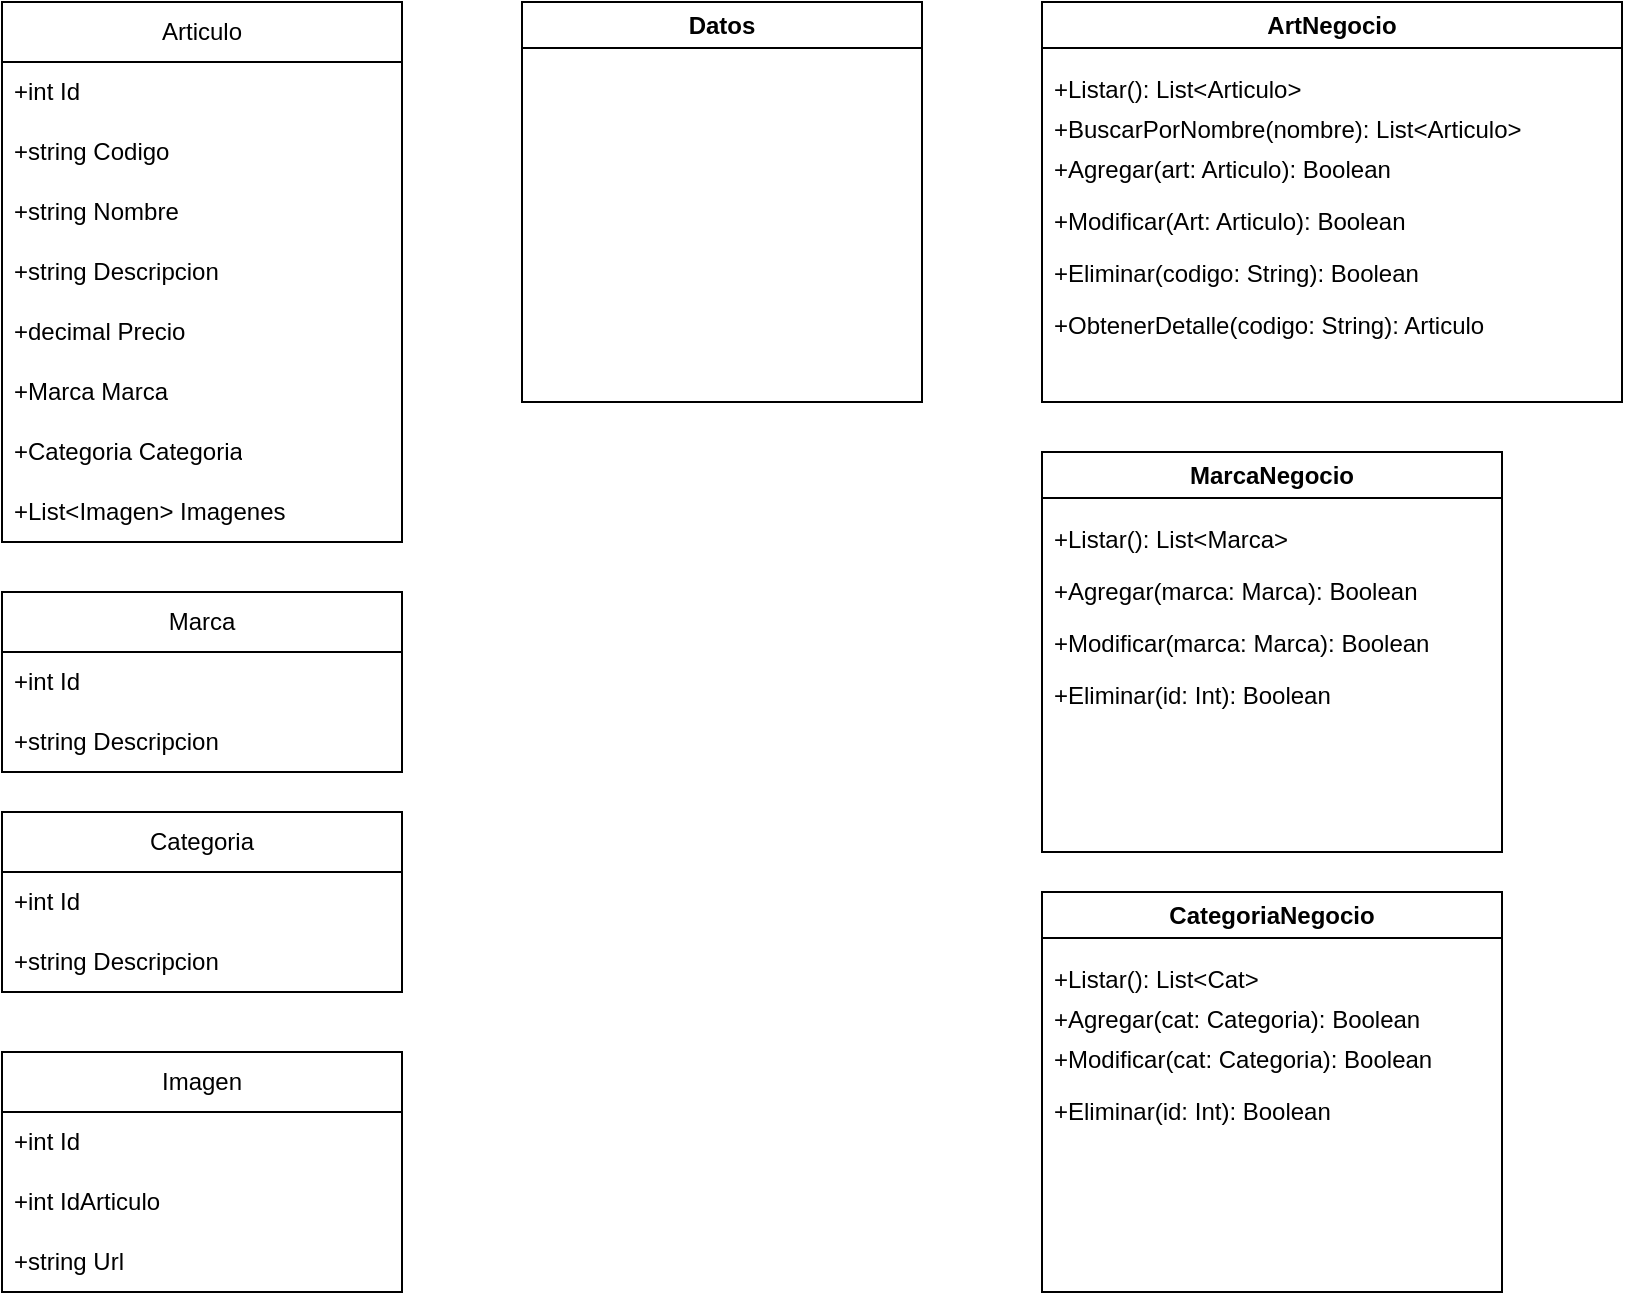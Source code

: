 <mxfile version="28.1.2">
  <diagram name="Página-1" id="BGkGHzvDg_2MjmolZNqD">
    <mxGraphModel dx="1613" dy="965" grid="1" gridSize="10" guides="1" tooltips="1" connect="1" arrows="1" fold="1" page="1" pageScale="1" pageWidth="827" pageHeight="1169" math="0" shadow="0">
      <root>
        <mxCell id="0" />
        <mxCell id="1" parent="0" />
        <mxCell id="TZISZAxJvmy8W-8-Q62e-5" value="Datos" style="swimlane;whiteSpace=wrap;html=1;" vertex="1" parent="1">
          <mxGeometry x="630" y="595" width="200" height="200" as="geometry" />
        </mxCell>
        <mxCell id="TZISZAxJvmy8W-8-Q62e-6" value="ArtNegocio" style="swimlane;whiteSpace=wrap;html=1;startSize=23;" vertex="1" parent="1">
          <mxGeometry x="890" y="595" width="290" height="200" as="geometry" />
        </mxCell>
        <mxCell id="TZISZAxJvmy8W-8-Q62e-7" value="+Listar(): List&amp;lt;Articulo&amp;gt;" style="text;strokeColor=none;fillColor=none;align=left;verticalAlign=top;spacingLeft=4;spacingRight=4;overflow=hidden;rotatable=0;points=[[0,0.5],[1,0.5]];portConstraint=eastwest;whiteSpace=wrap;html=1;" vertex="1" parent="TZISZAxJvmy8W-8-Q62e-6">
          <mxGeometry y="30" width="160" height="26" as="geometry" />
        </mxCell>
        <mxCell id="TZISZAxJvmy8W-8-Q62e-8" value="+BuscarPorNombre(nombre): List&amp;lt;Articulo&amp;gt;" style="text;strokeColor=none;fillColor=none;align=left;verticalAlign=top;spacingLeft=4;spacingRight=4;overflow=hidden;rotatable=0;points=[[0,0.5],[1,0.5]];portConstraint=eastwest;whiteSpace=wrap;html=1;" vertex="1" parent="TZISZAxJvmy8W-8-Q62e-6">
          <mxGeometry y="50" width="290" height="26" as="geometry" />
        </mxCell>
        <mxCell id="TZISZAxJvmy8W-8-Q62e-9" value="+Agregar(art: Articulo): Boolean" style="text;strokeColor=none;fillColor=none;align=left;verticalAlign=top;spacingLeft=4;spacingRight=4;overflow=hidden;rotatable=0;points=[[0,0.5],[1,0.5]];portConstraint=eastwest;whiteSpace=wrap;html=1;" vertex="1" parent="TZISZAxJvmy8W-8-Q62e-6">
          <mxGeometry y="70" width="210" height="26" as="geometry" />
        </mxCell>
        <mxCell id="TZISZAxJvmy8W-8-Q62e-10" value="+Modificar(Art: Articulo): Boolean" style="text;strokeColor=none;fillColor=none;align=left;verticalAlign=top;spacingLeft=4;spacingRight=4;overflow=hidden;rotatable=0;points=[[0,0.5],[1,0.5]];portConstraint=eastwest;whiteSpace=wrap;html=1;" vertex="1" parent="TZISZAxJvmy8W-8-Q62e-6">
          <mxGeometry y="96" width="190" height="26" as="geometry" />
        </mxCell>
        <mxCell id="TZISZAxJvmy8W-8-Q62e-11" value="+Eliminar(codigo: String): Boolean" style="text;strokeColor=none;fillColor=none;align=left;verticalAlign=top;spacingLeft=4;spacingRight=4;overflow=hidden;rotatable=0;points=[[0,0.5],[1,0.5]];portConstraint=eastwest;whiteSpace=wrap;html=1;" vertex="1" parent="TZISZAxJvmy8W-8-Q62e-6">
          <mxGeometry y="122" width="220" height="26" as="geometry" />
        </mxCell>
        <mxCell id="TZISZAxJvmy8W-8-Q62e-12" value="+ObtenerDetalle(codigo: String): Articulo" style="text;strokeColor=none;fillColor=none;align=left;verticalAlign=top;spacingLeft=4;spacingRight=4;overflow=hidden;rotatable=0;points=[[0,0.5],[1,0.5]];portConstraint=eastwest;whiteSpace=wrap;html=1;" vertex="1" parent="TZISZAxJvmy8W-8-Q62e-6">
          <mxGeometry y="148" width="280" height="26" as="geometry" />
        </mxCell>
        <mxCell id="TZISZAxJvmy8W-8-Q62e-13" value="CategoriaNegocio" style="swimlane;whiteSpace=wrap;html=1;" vertex="1" parent="1">
          <mxGeometry x="890" y="1040" width="230" height="200" as="geometry" />
        </mxCell>
        <mxCell id="TZISZAxJvmy8W-8-Q62e-14" value="+Listar(): List&amp;lt;Cat&amp;gt;" style="text;strokeColor=none;fillColor=none;align=left;verticalAlign=top;spacingLeft=4;spacingRight=4;overflow=hidden;rotatable=0;points=[[0,0.5],[1,0.5]];portConstraint=eastwest;whiteSpace=wrap;html=1;" vertex="1" parent="TZISZAxJvmy8W-8-Q62e-13">
          <mxGeometry y="30" width="160" height="26" as="geometry" />
        </mxCell>
        <mxCell id="TZISZAxJvmy8W-8-Q62e-15" value="+Agregar(cat: Categoria): Boolean" style="text;strokeColor=none;fillColor=none;align=left;verticalAlign=top;spacingLeft=4;spacingRight=4;overflow=hidden;rotatable=0;points=[[0,0.5],[1,0.5]];portConstraint=eastwest;whiteSpace=wrap;html=1;" vertex="1" parent="TZISZAxJvmy8W-8-Q62e-13">
          <mxGeometry y="50" width="220" height="26" as="geometry" />
        </mxCell>
        <mxCell id="TZISZAxJvmy8W-8-Q62e-16" value="+Modificar(cat: Categoria): Boolean" style="text;strokeColor=none;fillColor=none;align=left;verticalAlign=top;spacingLeft=4;spacingRight=4;overflow=hidden;rotatable=0;points=[[0,0.5],[1,0.5]];portConstraint=eastwest;whiteSpace=wrap;html=1;" vertex="1" parent="TZISZAxJvmy8W-8-Q62e-13">
          <mxGeometry y="70" width="230" height="26" as="geometry" />
        </mxCell>
        <mxCell id="TZISZAxJvmy8W-8-Q62e-17" value="+Eliminar(id: Int): Boolean" style="text;strokeColor=none;fillColor=none;align=left;verticalAlign=top;spacingLeft=4;spacingRight=4;overflow=hidden;rotatable=0;points=[[0,0.5],[1,0.5]];portConstraint=eastwest;whiteSpace=wrap;html=1;" vertex="1" parent="TZISZAxJvmy8W-8-Q62e-13">
          <mxGeometry y="96" width="160" height="26" as="geometry" />
        </mxCell>
        <mxCell id="TZISZAxJvmy8W-8-Q62e-18" value="MarcaNegocio" style="swimlane;whiteSpace=wrap;html=1;" vertex="1" parent="1">
          <mxGeometry x="890" y="820" width="230" height="200" as="geometry" />
        </mxCell>
        <mxCell id="TZISZAxJvmy8W-8-Q62e-19" value="+Listar(): List&amp;lt;Marca&amp;gt;" style="text;strokeColor=none;fillColor=none;align=left;verticalAlign=top;spacingLeft=4;spacingRight=4;overflow=hidden;rotatable=0;points=[[0,0.5],[1,0.5]];portConstraint=eastwest;whiteSpace=wrap;html=1;" vertex="1" parent="TZISZAxJvmy8W-8-Q62e-18">
          <mxGeometry y="30" width="160" height="26" as="geometry" />
        </mxCell>
        <mxCell id="TZISZAxJvmy8W-8-Q62e-20" value="+Agregar(marca: Marca): Boolean" style="text;strokeColor=none;fillColor=none;align=left;verticalAlign=top;spacingLeft=4;spacingRight=4;overflow=hidden;rotatable=0;points=[[0,0.5],[1,0.5]];portConstraint=eastwest;whiteSpace=wrap;html=1;" vertex="1" parent="TZISZAxJvmy8W-8-Q62e-18">
          <mxGeometry y="56" width="220" height="26" as="geometry" />
        </mxCell>
        <mxCell id="TZISZAxJvmy8W-8-Q62e-21" value="+Modificar(marca: Marca): Boolean" style="text;strokeColor=none;fillColor=none;align=left;verticalAlign=top;spacingLeft=4;spacingRight=4;overflow=hidden;rotatable=0;points=[[0,0.5],[1,0.5]];portConstraint=eastwest;whiteSpace=wrap;html=1;" vertex="1" parent="TZISZAxJvmy8W-8-Q62e-18">
          <mxGeometry y="82" width="230" height="26" as="geometry" />
        </mxCell>
        <mxCell id="TZISZAxJvmy8W-8-Q62e-22" value="+Eliminar(id: Int): Boolean" style="text;strokeColor=none;fillColor=none;align=left;verticalAlign=top;spacingLeft=4;spacingRight=4;overflow=hidden;rotatable=0;points=[[0,0.5],[1,0.5]];portConstraint=eastwest;whiteSpace=wrap;html=1;" vertex="1" parent="TZISZAxJvmy8W-8-Q62e-18">
          <mxGeometry y="108" width="160" height="26" as="geometry" />
        </mxCell>
        <mxCell id="TZISZAxJvmy8W-8-Q62e-23" value="Articulo" style="swimlane;fontStyle=0;childLayout=stackLayout;horizontal=1;startSize=30;horizontalStack=0;resizeParent=1;resizeParentMax=0;resizeLast=0;collapsible=1;marginBottom=0;whiteSpace=wrap;html=1;" vertex="1" parent="1">
          <mxGeometry x="370" y="595" width="200" height="270" as="geometry" />
        </mxCell>
        <mxCell id="TZISZAxJvmy8W-8-Q62e-24" value="+int Id" style="text;strokeColor=none;fillColor=none;align=left;verticalAlign=middle;spacingLeft=4;spacingRight=4;overflow=hidden;points=[[0,0.5],[1,0.5]];portConstraint=eastwest;rotatable=0;whiteSpace=wrap;html=1;" vertex="1" parent="TZISZAxJvmy8W-8-Q62e-23">
          <mxGeometry y="30" width="200" height="30" as="geometry" />
        </mxCell>
        <mxCell id="TZISZAxJvmy8W-8-Q62e-25" value="+string Codigo" style="text;strokeColor=none;fillColor=none;align=left;verticalAlign=middle;spacingLeft=4;spacingRight=4;overflow=hidden;points=[[0,0.5],[1,0.5]];portConstraint=eastwest;rotatable=0;whiteSpace=wrap;html=1;" vertex="1" parent="TZISZAxJvmy8W-8-Q62e-23">
          <mxGeometry y="60" width="200" height="30" as="geometry" />
        </mxCell>
        <mxCell id="TZISZAxJvmy8W-8-Q62e-26" value="+string Nombre" style="text;strokeColor=none;fillColor=none;align=left;verticalAlign=middle;spacingLeft=4;spacingRight=4;overflow=hidden;points=[[0,0.5],[1,0.5]];portConstraint=eastwest;rotatable=0;whiteSpace=wrap;html=1;" vertex="1" parent="TZISZAxJvmy8W-8-Q62e-23">
          <mxGeometry y="90" width="200" height="30" as="geometry" />
        </mxCell>
        <mxCell id="TZISZAxJvmy8W-8-Q62e-27" value="+string Descripcion" style="text;strokeColor=none;fillColor=none;align=left;verticalAlign=middle;spacingLeft=4;spacingRight=4;overflow=hidden;points=[[0,0.5],[1,0.5]];portConstraint=eastwest;rotatable=0;whiteSpace=wrap;html=1;" vertex="1" parent="TZISZAxJvmy8W-8-Q62e-23">
          <mxGeometry y="120" width="200" height="30" as="geometry" />
        </mxCell>
        <mxCell id="TZISZAxJvmy8W-8-Q62e-28" value="+decimal Precio" style="text;strokeColor=none;fillColor=none;align=left;verticalAlign=middle;spacingLeft=4;spacingRight=4;overflow=hidden;points=[[0,0.5],[1,0.5]];portConstraint=eastwest;rotatable=0;whiteSpace=wrap;html=1;" vertex="1" parent="TZISZAxJvmy8W-8-Q62e-23">
          <mxGeometry y="150" width="200" height="30" as="geometry" />
        </mxCell>
        <mxCell id="TZISZAxJvmy8W-8-Q62e-29" value="+Marca Marca" style="text;strokeColor=none;fillColor=none;align=left;verticalAlign=middle;spacingLeft=4;spacingRight=4;overflow=hidden;points=[[0,0.5],[1,0.5]];portConstraint=eastwest;rotatable=0;whiteSpace=wrap;html=1;" vertex="1" parent="TZISZAxJvmy8W-8-Q62e-23">
          <mxGeometry y="180" width="200" height="30" as="geometry" />
        </mxCell>
        <mxCell id="TZISZAxJvmy8W-8-Q62e-30" value="+Categoria Categoria" style="text;strokeColor=none;fillColor=none;align=left;verticalAlign=middle;spacingLeft=4;spacingRight=4;overflow=hidden;points=[[0,0.5],[1,0.5]];portConstraint=eastwest;rotatable=0;whiteSpace=wrap;html=1;" vertex="1" parent="TZISZAxJvmy8W-8-Q62e-23">
          <mxGeometry y="210" width="200" height="30" as="geometry" />
        </mxCell>
        <mxCell id="TZISZAxJvmy8W-8-Q62e-31" value="+List&amp;lt;Imagen&amp;gt; Imagenes" style="text;strokeColor=none;fillColor=none;align=left;verticalAlign=middle;spacingLeft=4;spacingRight=4;overflow=hidden;points=[[0,0.5],[1,0.5]];portConstraint=eastwest;rotatable=0;whiteSpace=wrap;html=1;" vertex="1" parent="TZISZAxJvmy8W-8-Q62e-23">
          <mxGeometry y="240" width="200" height="30" as="geometry" />
        </mxCell>
        <mxCell id="TZISZAxJvmy8W-8-Q62e-35" value="Categoria" style="swimlane;fontStyle=0;childLayout=stackLayout;horizontal=1;startSize=30;horizontalStack=0;resizeParent=1;resizeParentMax=0;resizeLast=0;collapsible=1;marginBottom=0;whiteSpace=wrap;html=1;" vertex="1" parent="1">
          <mxGeometry x="370" y="1000" width="200" height="90" as="geometry" />
        </mxCell>
        <mxCell id="TZISZAxJvmy8W-8-Q62e-36" value="+int Id" style="text;strokeColor=none;fillColor=none;align=left;verticalAlign=middle;spacingLeft=4;spacingRight=4;overflow=hidden;points=[[0,0.5],[1,0.5]];portConstraint=eastwest;rotatable=0;whiteSpace=wrap;html=1;" vertex="1" parent="TZISZAxJvmy8W-8-Q62e-35">
          <mxGeometry y="30" width="200" height="30" as="geometry" />
        </mxCell>
        <mxCell id="TZISZAxJvmy8W-8-Q62e-37" value="+string Descripcion" style="text;strokeColor=none;fillColor=none;align=left;verticalAlign=middle;spacingLeft=4;spacingRight=4;overflow=hidden;points=[[0,0.5],[1,0.5]];portConstraint=eastwest;rotatable=0;whiteSpace=wrap;html=1;" vertex="1" parent="TZISZAxJvmy8W-8-Q62e-35">
          <mxGeometry y="60" width="200" height="30" as="geometry" />
        </mxCell>
        <mxCell id="TZISZAxJvmy8W-8-Q62e-38" value="Imagen" style="swimlane;fontStyle=0;childLayout=stackLayout;horizontal=1;startSize=30;horizontalStack=0;resizeParent=1;resizeParentMax=0;resizeLast=0;collapsible=1;marginBottom=0;whiteSpace=wrap;html=1;" vertex="1" parent="1">
          <mxGeometry x="370" y="1120" width="200" height="120" as="geometry" />
        </mxCell>
        <mxCell id="TZISZAxJvmy8W-8-Q62e-39" value="+int Id" style="text;strokeColor=none;fillColor=none;align=left;verticalAlign=middle;spacingLeft=4;spacingRight=4;overflow=hidden;points=[[0,0.5],[1,0.5]];portConstraint=eastwest;rotatable=0;whiteSpace=wrap;html=1;" vertex="1" parent="TZISZAxJvmy8W-8-Q62e-38">
          <mxGeometry y="30" width="200" height="30" as="geometry" />
        </mxCell>
        <mxCell id="TZISZAxJvmy8W-8-Q62e-40" value="+int IdArticulo" style="text;strokeColor=none;fillColor=none;align=left;verticalAlign=middle;spacingLeft=4;spacingRight=4;overflow=hidden;points=[[0,0.5],[1,0.5]];portConstraint=eastwest;rotatable=0;whiteSpace=wrap;html=1;" vertex="1" parent="TZISZAxJvmy8W-8-Q62e-38">
          <mxGeometry y="60" width="200" height="30" as="geometry" />
        </mxCell>
        <mxCell id="TZISZAxJvmy8W-8-Q62e-41" value="+string Url" style="text;strokeColor=none;fillColor=none;align=left;verticalAlign=middle;spacingLeft=4;spacingRight=4;overflow=hidden;points=[[0,0.5],[1,0.5]];portConstraint=eastwest;rotatable=0;whiteSpace=wrap;html=1;" vertex="1" parent="TZISZAxJvmy8W-8-Q62e-38">
          <mxGeometry y="90" width="200" height="30" as="geometry" />
        </mxCell>
        <mxCell id="TZISZAxJvmy8W-8-Q62e-42" value="Marca" style="swimlane;fontStyle=0;childLayout=stackLayout;horizontal=1;startSize=30;horizontalStack=0;resizeParent=1;resizeParentMax=0;resizeLast=0;collapsible=1;marginBottom=0;whiteSpace=wrap;html=1;" vertex="1" parent="1">
          <mxGeometry x="370" y="890" width="200" height="90" as="geometry" />
        </mxCell>
        <mxCell id="TZISZAxJvmy8W-8-Q62e-43" value="+int Id" style="text;strokeColor=none;fillColor=none;align=left;verticalAlign=middle;spacingLeft=4;spacingRight=4;overflow=hidden;points=[[0,0.5],[1,0.5]];portConstraint=eastwest;rotatable=0;whiteSpace=wrap;html=1;" vertex="1" parent="TZISZAxJvmy8W-8-Q62e-42">
          <mxGeometry y="30" width="200" height="30" as="geometry" />
        </mxCell>
        <mxCell id="TZISZAxJvmy8W-8-Q62e-44" value="&lt;div&gt;+string Descripcion&lt;/div&gt;" style="text;strokeColor=none;fillColor=none;align=left;verticalAlign=middle;spacingLeft=4;spacingRight=4;overflow=hidden;points=[[0,0.5],[1,0.5]];portConstraint=eastwest;rotatable=0;whiteSpace=wrap;html=1;" vertex="1" parent="TZISZAxJvmy8W-8-Q62e-42">
          <mxGeometry y="60" width="200" height="30" as="geometry" />
        </mxCell>
      </root>
    </mxGraphModel>
  </diagram>
</mxfile>

